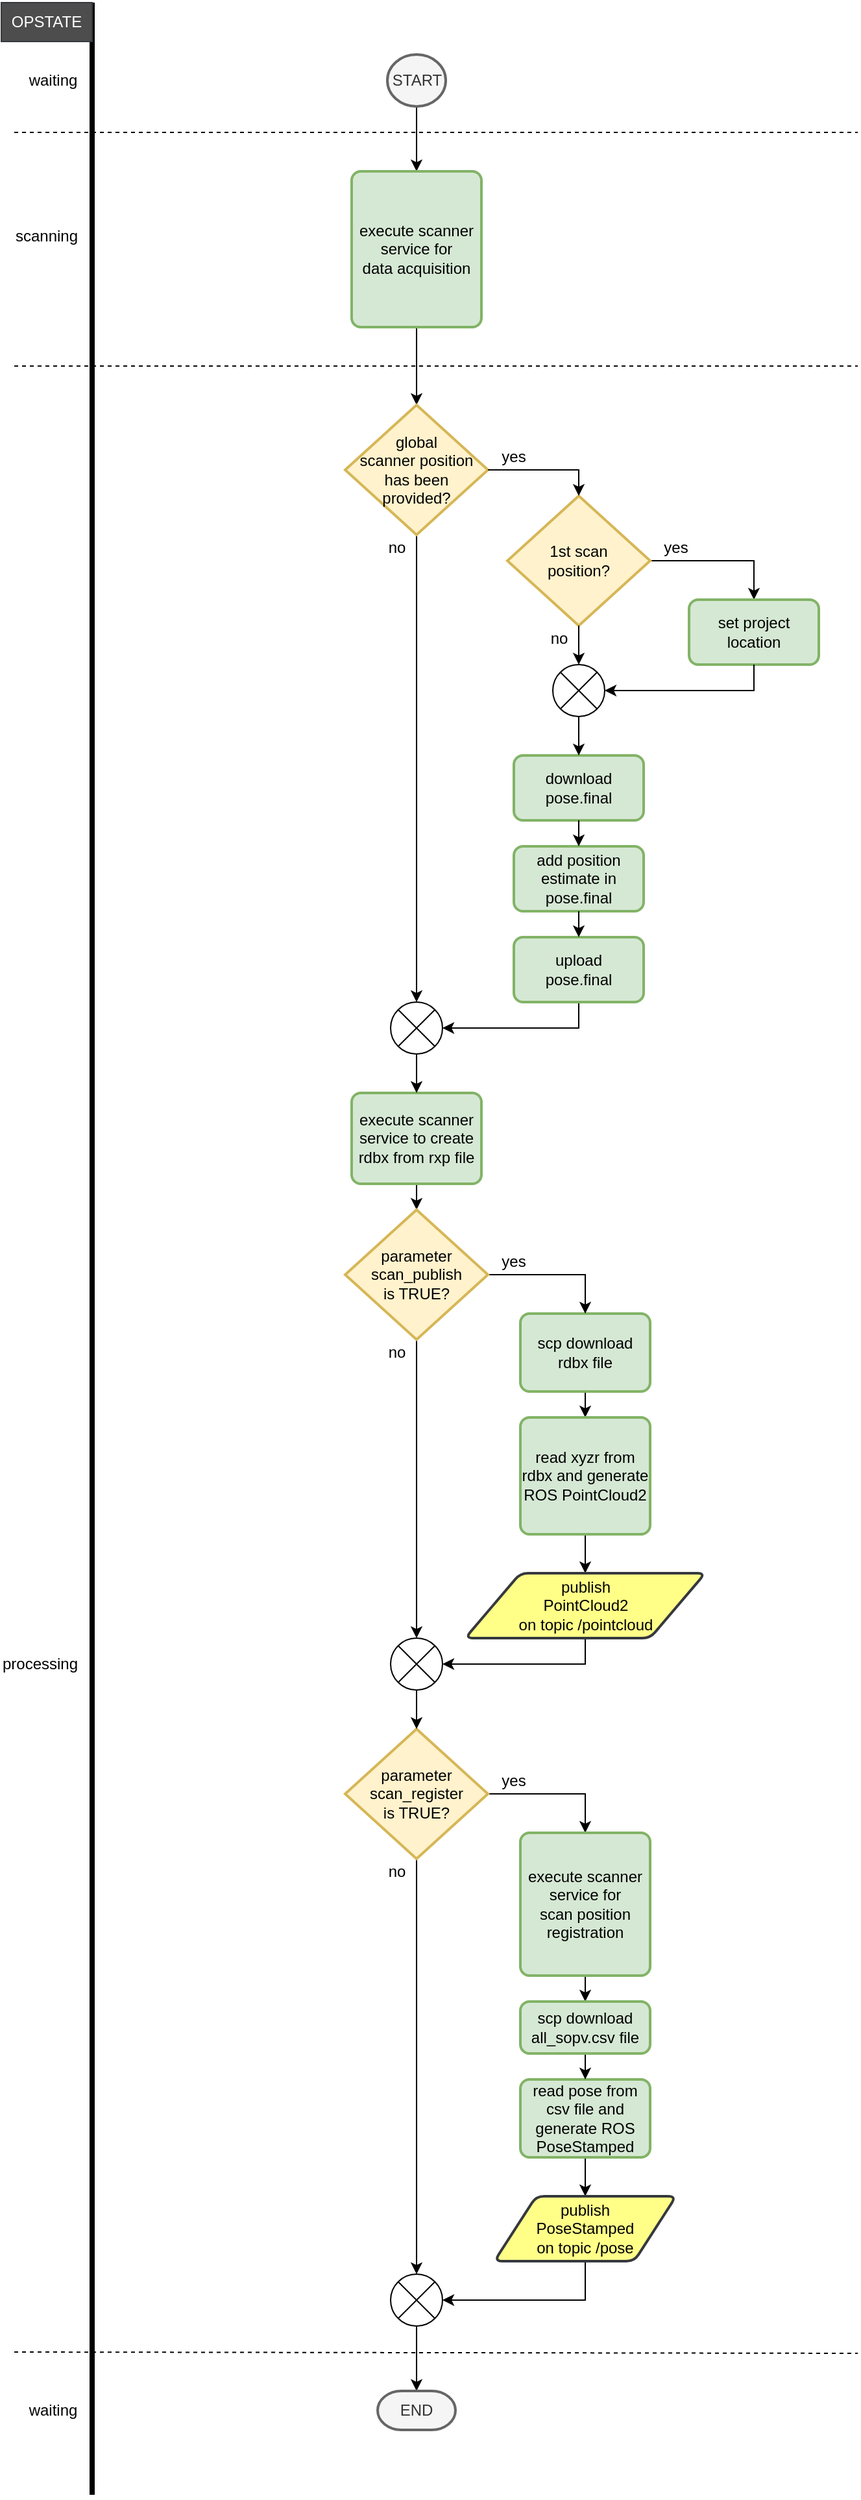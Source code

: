 <mxfile version="14.8.3" type="device"><diagram id="L-ac1V6uCMlE7A0UwQhm" name="Page-1"><mxGraphModel dx="1350" dy="1834" grid="1" gridSize="10" guides="1" tooltips="1" connect="1" arrows="1" fold="1" page="1" pageScale="1" pageWidth="850" pageHeight="1100" math="0" shadow="0"><root><mxCell id="0"/><mxCell id="1" parent="0"/><mxCell id="gOBOTy9Ccnl3EeP2-DtQ-20" style="edgeStyle=orthogonalEdgeStyle;rounded=0;orthogonalLoop=1;jettySize=auto;html=1;exitX=0.5;exitY=1;exitDx=0;exitDy=0;exitPerimeter=0;entryX=0.5;entryY=0;entryDx=0;entryDy=0;" parent="1" source="gOBOTy9Ccnl3EeP2-DtQ-2" target="gOBOTy9Ccnl3EeP2-DtQ-5" edge="1"><mxGeometry relative="1" as="geometry"/></mxCell><mxCell id="gOBOTy9Ccnl3EeP2-DtQ-22" style="edgeStyle=orthogonalEdgeStyle;rounded=0;orthogonalLoop=1;jettySize=auto;html=1;exitX=0.5;exitY=1;exitDx=0;exitDy=0;entryX=0.5;entryY=0;entryDx=0;entryDy=0;entryPerimeter=0;" parent="1" source="gOBOTy9Ccnl3EeP2-DtQ-5" target="nqqQM-Y9jwDl7XzDDWRx-6" edge="1"><mxGeometry relative="1" as="geometry"><mxPoint x="420" y="-20" as="targetPoint"/></mxGeometry></mxCell><mxCell id="gOBOTy9Ccnl3EeP2-DtQ-5" value="&lt;div&gt;execute scanner service for &lt;br&gt;&lt;/div&gt;&lt;div&gt;data acquisition&lt;/div&gt;" style="rounded=1;whiteSpace=wrap;html=1;absoluteArcSize=1;arcSize=14;strokeWidth=2;fillColor=#d5e8d4;strokeColor=#82b366;" parent="1" vertex="1"><mxGeometry x="370" y="-310" width="100" height="120" as="geometry"/></mxCell><mxCell id="gOBOTy9Ccnl3EeP2-DtQ-6" value="" style="endArrow=none;html=1;strokeWidth=4;entryX=1;entryY=0;entryDx=0;entryDy=0;" parent="1" edge="1" target="gOBOTy9Ccnl3EeP2-DtQ-68"><mxGeometry width="50" height="50" relative="1" as="geometry"><mxPoint x="170" y="1480" as="sourcePoint"/><mxPoint x="170" y="110" as="targetPoint"/></mxGeometry></mxCell><mxCell id="gOBOTy9Ccnl3EeP2-DtQ-9" value="waiting" style="text;html=1;strokeColor=none;fillColor=none;align=center;verticalAlign=middle;whiteSpace=wrap;rounded=0;" parent="1" vertex="1"><mxGeometry x="120" y="-390" width="40" height="20" as="geometry"/></mxCell><mxCell id="gOBOTy9Ccnl3EeP2-DtQ-10" value="scanning" style="text;html=1;strokeColor=none;fillColor=none;align=center;verticalAlign=middle;whiteSpace=wrap;rounded=0;" parent="1" vertex="1"><mxGeometry x="110" y="-270" width="50" height="20" as="geometry"/></mxCell><mxCell id="gOBOTy9Ccnl3EeP2-DtQ-23" style="edgeStyle=orthogonalEdgeStyle;rounded=0;orthogonalLoop=1;jettySize=auto;html=1;exitX=0.5;exitY=1;exitDx=0;exitDy=0;entryX=0.5;entryY=0;entryDx=0;entryDy=0;entryPerimeter=0;" parent="1" source="gOBOTy9Ccnl3EeP2-DtQ-11" target="gOBOTy9Ccnl3EeP2-DtQ-14" edge="1"><mxGeometry relative="1" as="geometry"/></mxCell><mxCell id="gOBOTy9Ccnl3EeP2-DtQ-11" value="&lt;div&gt;execute scanner service to create rdbx from rxp file&lt;/div&gt;" style="rounded=1;whiteSpace=wrap;html=1;absoluteArcSize=1;arcSize=14;strokeWidth=2;fillColor=#d5e8d4;strokeColor=#82b366;" parent="1" vertex="1"><mxGeometry x="370" y="400" width="100" height="70" as="geometry"/></mxCell><mxCell id="gOBOTy9Ccnl3EeP2-DtQ-27" style="edgeStyle=orthogonalEdgeStyle;rounded=0;orthogonalLoop=1;jettySize=auto;html=1;exitX=0.5;exitY=1;exitDx=0;exitDy=0;entryX=0.5;entryY=0;entryDx=0;entryDy=0;" parent="1" source="gOBOTy9Ccnl3EeP2-DtQ-12" target="gOBOTy9Ccnl3EeP2-DtQ-15" edge="1"><mxGeometry relative="1" as="geometry"/></mxCell><mxCell id="gOBOTy9Ccnl3EeP2-DtQ-12" value="&lt;div&gt;scp download &lt;br&gt;&lt;/div&gt;&lt;div&gt;rdbx file&lt;br&gt;&lt;/div&gt;" style="rounded=1;whiteSpace=wrap;html=1;absoluteArcSize=1;arcSize=14;strokeWidth=2;fillColor=#d5e8d4;strokeColor=#82b366;" parent="1" vertex="1"><mxGeometry x="500" y="570" width="100" height="60" as="geometry"/></mxCell><mxCell id="gOBOTy9Ccnl3EeP2-DtQ-24" style="edgeStyle=orthogonalEdgeStyle;rounded=0;orthogonalLoop=1;jettySize=auto;html=1;exitX=1;exitY=0.5;exitDx=0;exitDy=0;exitPerimeter=0;entryX=0.5;entryY=0;entryDx=0;entryDy=0;" parent="1" source="gOBOTy9Ccnl3EeP2-DtQ-14" target="gOBOTy9Ccnl3EeP2-DtQ-12" edge="1"><mxGeometry relative="1" as="geometry"/></mxCell><mxCell id="gOBOTy9Ccnl3EeP2-DtQ-25" style="edgeStyle=orthogonalEdgeStyle;rounded=0;orthogonalLoop=1;jettySize=auto;html=1;exitX=0.5;exitY=1;exitDx=0;exitDy=0;exitPerimeter=0;" parent="1" source="gOBOTy9Ccnl3EeP2-DtQ-14" target="gOBOTy9Ccnl3EeP2-DtQ-44" edge="1"><mxGeometry relative="1" as="geometry"><mxPoint x="420" y="860" as="targetPoint"/></mxGeometry></mxCell><mxCell id="gOBOTy9Ccnl3EeP2-DtQ-14" value="&lt;div&gt;parameter&lt;/div&gt;&lt;div&gt;scan_publish&lt;/div&gt;&lt;div&gt;is TRUE?&lt;br&gt;&lt;/div&gt;" style="strokeWidth=2;html=1;shape=mxgraph.flowchart.decision;whiteSpace=wrap;fillColor=#fff2cc;strokeColor=#d6b656;" parent="1" vertex="1"><mxGeometry x="365" y="490" width="110" height="100" as="geometry"/></mxCell><mxCell id="gOBOTy9Ccnl3EeP2-DtQ-28" style="edgeStyle=orthogonalEdgeStyle;rounded=0;orthogonalLoop=1;jettySize=auto;html=1;exitX=0.5;exitY=1;exitDx=0;exitDy=0;entryX=0.5;entryY=0;entryDx=0;entryDy=0;" parent="1" source="gOBOTy9Ccnl3EeP2-DtQ-15" target="gOBOTy9Ccnl3EeP2-DtQ-63" edge="1"><mxGeometry relative="1" as="geometry"><mxPoint x="550" y="760" as="targetPoint"/></mxGeometry></mxCell><mxCell id="gOBOTy9Ccnl3EeP2-DtQ-15" value="&lt;div&gt;read xyzr from rdbx and generate&lt;br&gt;&lt;/div&gt;&lt;div&gt;ROS PointCloud2&lt;br&gt;&lt;/div&gt;" style="rounded=1;whiteSpace=wrap;html=1;absoluteArcSize=1;arcSize=14;strokeWidth=2;fillColor=#d5e8d4;strokeColor=#82b366;" parent="1" vertex="1"><mxGeometry x="500" y="650" width="100" height="90" as="geometry"/></mxCell><mxCell id="gOBOTy9Ccnl3EeP2-DtQ-26" style="edgeStyle=orthogonalEdgeStyle;rounded=0;orthogonalLoop=1;jettySize=auto;html=1;exitX=0.5;exitY=1;exitDx=0;exitDy=0;entryX=1;entryY=0.5;entryDx=0;entryDy=0;entryPerimeter=0;" parent="1" source="gOBOTy9Ccnl3EeP2-DtQ-63" target="gOBOTy9Ccnl3EeP2-DtQ-44" edge="1"><mxGeometry relative="1" as="geometry"><mxPoint x="550" y="760" as="sourcePoint"/><mxPoint x="470" y="905" as="targetPoint"/><Array as="points"><mxPoint x="550" y="810"/><mxPoint x="550" y="840"/></Array></mxGeometry></mxCell><mxCell id="gOBOTy9Ccnl3EeP2-DtQ-17" value="" style="endArrow=none;dashed=1;html=1;" parent="1" edge="1"><mxGeometry width="50" height="50" relative="1" as="geometry"><mxPoint x="110" y="-160" as="sourcePoint"/><mxPoint x="760" y="-160" as="targetPoint"/></mxGeometry></mxCell><mxCell id="gOBOTy9Ccnl3EeP2-DtQ-30" value="processing" style="text;html=1;strokeColor=none;fillColor=none;align=center;verticalAlign=middle;whiteSpace=wrap;rounded=0;" parent="1" vertex="1"><mxGeometry x="100" y="830" width="60" height="20" as="geometry"/></mxCell><mxCell id="gOBOTy9Ccnl3EeP2-DtQ-46" style="edgeStyle=orthogonalEdgeStyle;rounded=0;orthogonalLoop=1;jettySize=auto;html=1;exitX=1;exitY=0.5;exitDx=0;exitDy=0;exitPerimeter=0;entryX=0.5;entryY=0;entryDx=0;entryDy=0;" parent="1" source="gOBOTy9Ccnl3EeP2-DtQ-31" target="gOBOTy9Ccnl3EeP2-DtQ-33" edge="1"><mxGeometry relative="1" as="geometry"/></mxCell><mxCell id="gOBOTy9Ccnl3EeP2-DtQ-51" style="edgeStyle=orthogonalEdgeStyle;rounded=0;orthogonalLoop=1;jettySize=auto;html=1;exitX=0.5;exitY=1;exitDx=0;exitDy=0;exitPerimeter=0;entryX=0.5;entryY=0;entryDx=0;entryDy=0;entryPerimeter=0;" parent="1" source="gOBOTy9Ccnl3EeP2-DtQ-31" target="gOBOTy9Ccnl3EeP2-DtQ-50" edge="1"><mxGeometry relative="1" as="geometry"/></mxCell><mxCell id="gOBOTy9Ccnl3EeP2-DtQ-31" value="&lt;div&gt;parameter&lt;/div&gt;&lt;div&gt;scan_register&lt;/div&gt;&lt;div&gt;is TRUE?&lt;br&gt;&lt;/div&gt;" style="strokeWidth=2;html=1;shape=mxgraph.flowchart.decision;whiteSpace=wrap;fillColor=#fff2cc;strokeColor=#d6b656;" parent="1" vertex="1"><mxGeometry x="365" y="890" width="110" height="100" as="geometry"/></mxCell><mxCell id="gOBOTy9Ccnl3EeP2-DtQ-47" style="edgeStyle=orthogonalEdgeStyle;rounded=0;orthogonalLoop=1;jettySize=auto;html=1;exitX=0.5;exitY=1;exitDx=0;exitDy=0;entryX=0.5;entryY=0;entryDx=0;entryDy=0;" parent="1" source="gOBOTy9Ccnl3EeP2-DtQ-33" target="gOBOTy9Ccnl3EeP2-DtQ-38" edge="1"><mxGeometry relative="1" as="geometry"/></mxCell><mxCell id="gOBOTy9Ccnl3EeP2-DtQ-33" value="&lt;div&gt;&lt;br&gt;&lt;/div&gt;&lt;div&gt;execute scanner service for &lt;br&gt;&lt;/div&gt;&lt;div&gt;scan position registration&lt;/div&gt;&lt;div&gt;&lt;br&gt;&lt;/div&gt;" style="rounded=1;whiteSpace=wrap;html=1;absoluteArcSize=1;arcSize=14;strokeWidth=2;fillColor=#d5e8d4;strokeColor=#82b366;" parent="1" vertex="1"><mxGeometry x="500" y="970" width="100" height="110" as="geometry"/></mxCell><mxCell id="gOBOTy9Ccnl3EeP2-DtQ-49" style="edgeStyle=orthogonalEdgeStyle;rounded=0;orthogonalLoop=1;jettySize=auto;html=1;exitX=0.5;exitY=1;exitDx=0;exitDy=0;entryX=0.5;entryY=0;entryDx=0;entryDy=0;" parent="1" source="gOBOTy9Ccnl3EeP2-DtQ-36" target="gOBOTy9Ccnl3EeP2-DtQ-65" edge="1"><mxGeometry relative="1" as="geometry"><mxPoint x="550" y="1240" as="targetPoint"/></mxGeometry></mxCell><mxCell id="gOBOTy9Ccnl3EeP2-DtQ-36" value="&lt;div&gt;read pose from &lt;br&gt;&lt;/div&gt;&lt;div&gt;csv file and generate ROS PoseStamped&lt;br&gt;&lt;/div&gt;" style="rounded=1;whiteSpace=wrap;html=1;absoluteArcSize=1;arcSize=14;strokeWidth=2;fillColor=#d5e8d4;strokeColor=#82b366;" parent="1" vertex="1"><mxGeometry x="500" y="1160" width="100" height="60" as="geometry"/></mxCell><mxCell id="gOBOTy9Ccnl3EeP2-DtQ-52" style="edgeStyle=orthogonalEdgeStyle;rounded=0;orthogonalLoop=1;jettySize=auto;html=1;exitX=0.5;exitY=1;exitDx=0;exitDy=0;entryX=1;entryY=0.5;entryDx=0;entryDy=0;entryPerimeter=0;" parent="1" source="gOBOTy9Ccnl3EeP2-DtQ-65" target="gOBOTy9Ccnl3EeP2-DtQ-50" edge="1"><mxGeometry relative="1" as="geometry"><mxPoint x="550" y="1290" as="sourcePoint"/></mxGeometry></mxCell><mxCell id="gOBOTy9Ccnl3EeP2-DtQ-48" style="edgeStyle=orthogonalEdgeStyle;rounded=0;orthogonalLoop=1;jettySize=auto;html=1;exitX=0.5;exitY=1;exitDx=0;exitDy=0;entryX=0.5;entryY=0;entryDx=0;entryDy=0;" parent="1" source="gOBOTy9Ccnl3EeP2-DtQ-38" target="gOBOTy9Ccnl3EeP2-DtQ-36" edge="1"><mxGeometry relative="1" as="geometry"/></mxCell><mxCell id="gOBOTy9Ccnl3EeP2-DtQ-38" value="&lt;div&gt;scp download &lt;br&gt;&lt;/div&gt;&lt;div&gt;all_sopv.csv file&lt;br&gt;&lt;/div&gt;" style="rounded=1;whiteSpace=wrap;html=1;absoluteArcSize=1;arcSize=14;strokeWidth=2;fillColor=#d5e8d4;strokeColor=#82b366;" parent="1" vertex="1"><mxGeometry x="500" y="1100" width="100" height="40" as="geometry"/></mxCell><mxCell id="gOBOTy9Ccnl3EeP2-DtQ-41" value="waiting" style="text;html=1;strokeColor=none;fillColor=none;align=center;verticalAlign=middle;whiteSpace=wrap;rounded=0;" parent="1" vertex="1"><mxGeometry x="120" y="1405" width="40" height="20" as="geometry"/></mxCell><mxCell id="gOBOTy9Ccnl3EeP2-DtQ-45" style="edgeStyle=orthogonalEdgeStyle;rounded=0;orthogonalLoop=1;jettySize=auto;html=1;exitX=0.5;exitY=1;exitDx=0;exitDy=0;exitPerimeter=0;entryX=0.5;entryY=0;entryDx=0;entryDy=0;entryPerimeter=0;" parent="1" source="gOBOTy9Ccnl3EeP2-DtQ-44" target="gOBOTy9Ccnl3EeP2-DtQ-31" edge="1"><mxGeometry relative="1" as="geometry"/></mxCell><mxCell id="gOBOTy9Ccnl3EeP2-DtQ-44" value="" style="verticalLabelPosition=bottom;verticalAlign=top;html=1;shape=mxgraph.flowchart.or;" parent="1" vertex="1"><mxGeometry x="400" y="820" width="40" height="40" as="geometry"/></mxCell><mxCell id="gOBOTy9Ccnl3EeP2-DtQ-57" style="edgeStyle=orthogonalEdgeStyle;rounded=0;orthogonalLoop=1;jettySize=auto;html=1;exitX=0.5;exitY=1;exitDx=0;exitDy=0;exitPerimeter=0;entryX=0.5;entryY=0;entryDx=0;entryDy=0;entryPerimeter=0;" parent="1" source="gOBOTy9Ccnl3EeP2-DtQ-50" target="gOBOTy9Ccnl3EeP2-DtQ-55" edge="1"><mxGeometry relative="1" as="geometry"/></mxCell><mxCell id="gOBOTy9Ccnl3EeP2-DtQ-50" value="" style="verticalLabelPosition=bottom;verticalAlign=top;html=1;shape=mxgraph.flowchart.or;" parent="1" vertex="1"><mxGeometry x="400" y="1310" width="40" height="40" as="geometry"/></mxCell><mxCell id="gOBOTy9Ccnl3EeP2-DtQ-53" value="" style="endArrow=none;dashed=1;html=1;" parent="1" edge="1"><mxGeometry width="50" height="50" relative="1" as="geometry"><mxPoint x="110" y="1370" as="sourcePoint"/><mxPoint x="760" y="1371" as="targetPoint"/></mxGeometry></mxCell><mxCell id="gOBOTy9Ccnl3EeP2-DtQ-55" value="END" style="strokeWidth=2;html=1;shape=mxgraph.flowchart.terminator;whiteSpace=wrap;fillColor=#f5f5f5;strokeColor=#666666;fontColor=#333333;" parent="1" vertex="1"><mxGeometry x="390" y="1400" width="60" height="30" as="geometry"/></mxCell><mxCell id="gOBOTy9Ccnl3EeP2-DtQ-2" value="START" style="strokeWidth=2;html=1;shape=mxgraph.flowchart.start_2;whiteSpace=wrap;fillColor=#f5f5f5;strokeColor=#666666;fontColor=#333333;" parent="1" vertex="1"><mxGeometry x="397.5" y="-400" width="45" height="40" as="geometry"/></mxCell><mxCell id="gOBOTy9Ccnl3EeP2-DtQ-60" value="" style="endArrow=none;dashed=1;html=1;" parent="1" edge="1"><mxGeometry width="50" height="50" relative="1" as="geometry"><mxPoint x="110" y="-340" as="sourcePoint"/><mxPoint x="760" y="-340" as="targetPoint"/></mxGeometry></mxCell><mxCell id="gOBOTy9Ccnl3EeP2-DtQ-63" value="&lt;div&gt;publish&lt;/div&gt;&lt;div&gt;PointCloud2&lt;/div&gt;&lt;div&gt;on topic /pointcloud&lt;br&gt;&lt;/div&gt;" style="shape=parallelogram;html=1;strokeWidth=2;perimeter=parallelogramPerimeter;whiteSpace=wrap;rounded=1;arcSize=12;size=0.23;fillColor=#ffff88;strokeColor=#36393d;" parent="1" vertex="1"><mxGeometry x="457.5" y="770" width="185" height="50" as="geometry"/></mxCell><mxCell id="gOBOTy9Ccnl3EeP2-DtQ-65" value="&lt;div&gt;publish&lt;/div&gt;&lt;div&gt;PoseStamped &lt;br&gt;&lt;/div&gt;&lt;div&gt;on topic /pose&lt;br&gt;&lt;/div&gt;" style="shape=parallelogram;html=1;strokeWidth=2;perimeter=parallelogramPerimeter;whiteSpace=wrap;rounded=1;arcSize=12;size=0.23;fillColor=#ffff88;strokeColor=#36393d;" parent="1" vertex="1"><mxGeometry x="480" y="1250" width="140" height="50" as="geometry"/></mxCell><mxCell id="gOBOTy9Ccnl3EeP2-DtQ-68" value="OPSTATE" style="rounded=0;whiteSpace=wrap;html=1;strokeColor=#36393d;fillColor=#4D4D4D;fontColor=#FFFFFF;" parent="1" vertex="1"><mxGeometry x="100" y="-440" width="70" height="30" as="geometry"/></mxCell><mxCell id="nqqQM-Y9jwDl7XzDDWRx-1" value="add position estimate in pose.final" style="rounded=1;whiteSpace=wrap;html=1;absoluteArcSize=1;arcSize=14;strokeWidth=2;fillColor=#d5e8d4;strokeColor=#82b366;" vertex="1" parent="1"><mxGeometry x="495" y="210" width="100" height="50" as="geometry"/></mxCell><mxCell id="nqqQM-Y9jwDl7XzDDWRx-4" style="edgeStyle=orthogonalEdgeStyle;rounded=0;orthogonalLoop=1;jettySize=auto;html=1;exitX=1;exitY=0.5;exitDx=0;exitDy=0;exitPerimeter=0;startArrow=none;entryX=0.5;entryY=0;entryDx=0;entryDy=0;" edge="1" source="nqqQM-Y9jwDl7XzDDWRx-17" target="nqqQM-Y9jwDl7XzDDWRx-19" parent="1"><mxGeometry relative="1" as="geometry"><mxPoint x="545" y="-60" as="targetPoint"/></mxGeometry></mxCell><mxCell id="nqqQM-Y9jwDl7XzDDWRx-5" style="edgeStyle=orthogonalEdgeStyle;rounded=0;orthogonalLoop=1;jettySize=auto;html=1;exitX=0.5;exitY=1;exitDx=0;exitDy=0;exitPerimeter=0;" edge="1" source="nqqQM-Y9jwDl7XzDDWRx-6" target="nqqQM-Y9jwDl7XzDDWRx-10" parent="1"><mxGeometry relative="1" as="geometry"><mxPoint x="420" y="520" as="targetPoint"/></mxGeometry></mxCell><mxCell id="nqqQM-Y9jwDl7XzDDWRx-6" value="&lt;div&gt;global &lt;br&gt;&lt;/div&gt;&lt;div&gt;scanner position has been&lt;/div&gt;&lt;div&gt;provided?&lt;/div&gt;" style="strokeWidth=2;html=1;shape=mxgraph.flowchart.decision;whiteSpace=wrap;fillColor=#fff2cc;strokeColor=#d6b656;" vertex="1" parent="1"><mxGeometry x="365" y="-130" width="110" height="100" as="geometry"/></mxCell><mxCell id="nqqQM-Y9jwDl7XzDDWRx-9" style="edgeStyle=orthogonalEdgeStyle;rounded=0;orthogonalLoop=1;jettySize=auto;html=1;exitX=0.5;exitY=1;exitDx=0;exitDy=0;entryX=1;entryY=0.5;entryDx=0;entryDy=0;entryPerimeter=0;" edge="1" source="nqqQM-Y9jwDl7XzDDWRx-14" target="nqqQM-Y9jwDl7XzDDWRx-10" parent="1"><mxGeometry relative="1" as="geometry"><mxPoint x="550" y="480" as="sourcePoint"/><mxPoint x="470" y="565" as="targetPoint"/><Array as="points"><mxPoint x="545" y="350"/></Array></mxGeometry></mxCell><mxCell id="nqqQM-Y9jwDl7XzDDWRx-10" value="" style="verticalLabelPosition=bottom;verticalAlign=top;html=1;shape=mxgraph.flowchart.or;" vertex="1" parent="1"><mxGeometry x="400" y="330" width="40" height="40" as="geometry"/></mxCell><mxCell id="nqqQM-Y9jwDl7XzDDWRx-12" style="edgeStyle=orthogonalEdgeStyle;rounded=0;orthogonalLoop=1;jettySize=auto;html=1;exitX=0.5;exitY=1;exitDx=0;exitDy=0;exitPerimeter=0;" edge="1" parent="1" source="nqqQM-Y9jwDl7XzDDWRx-10"><mxGeometry relative="1" as="geometry"><mxPoint x="430" y="480" as="sourcePoint"/><mxPoint x="420" y="400" as="targetPoint"/></mxGeometry></mxCell><mxCell id="nqqQM-Y9jwDl7XzDDWRx-13" value="&lt;div&gt;download&lt;/div&gt;&lt;div&gt;pose.final&lt;br&gt;&lt;/div&gt;" style="rounded=1;whiteSpace=wrap;html=1;absoluteArcSize=1;arcSize=14;strokeWidth=2;fillColor=#d5e8d4;strokeColor=#82b366;" vertex="1" parent="1"><mxGeometry x="495" y="140" width="100" height="50" as="geometry"/></mxCell><mxCell id="nqqQM-Y9jwDl7XzDDWRx-14" value="&lt;div&gt;upload&lt;/div&gt;&lt;div&gt;pose.final&lt;br&gt;&lt;/div&gt;" style="rounded=1;whiteSpace=wrap;html=1;absoluteArcSize=1;arcSize=14;strokeWidth=2;fillColor=#d5e8d4;strokeColor=#82b366;" vertex="1" parent="1"><mxGeometry x="495" y="280" width="100" height="50" as="geometry"/></mxCell><mxCell id="nqqQM-Y9jwDl7XzDDWRx-15" style="edgeStyle=orthogonalEdgeStyle;rounded=0;orthogonalLoop=1;jettySize=auto;html=1;exitX=0.5;exitY=1;exitDx=0;exitDy=0;entryX=0.5;entryY=0;entryDx=0;entryDy=0;" edge="1" parent="1" source="nqqQM-Y9jwDl7XzDDWRx-13" target="nqqQM-Y9jwDl7XzDDWRx-1"><mxGeometry relative="1" as="geometry"><mxPoint x="430" y="410" as="sourcePoint"/><mxPoint x="545" y="190" as="targetPoint"/></mxGeometry></mxCell><mxCell id="nqqQM-Y9jwDl7XzDDWRx-16" style="edgeStyle=orthogonalEdgeStyle;rounded=0;orthogonalLoop=1;jettySize=auto;html=1;exitX=0.5;exitY=1;exitDx=0;exitDy=0;entryX=0.5;entryY=0;entryDx=0;entryDy=0;" edge="1" parent="1" source="nqqQM-Y9jwDl7XzDDWRx-1" target="nqqQM-Y9jwDl7XzDDWRx-14"><mxGeometry relative="1" as="geometry"><mxPoint x="440" y="420" as="sourcePoint"/><mxPoint x="545" y="270" as="targetPoint"/></mxGeometry></mxCell><mxCell id="nqqQM-Y9jwDl7XzDDWRx-17" value="&lt;div&gt;1st scan &lt;br&gt;&lt;/div&gt;&lt;div&gt;position?&lt;/div&gt;" style="strokeWidth=2;html=1;shape=mxgraph.flowchart.decision;whiteSpace=wrap;fillColor=#fff2cc;strokeColor=#d6b656;" vertex="1" parent="1"><mxGeometry x="490" y="-60" width="110" height="100" as="geometry"/></mxCell><mxCell id="nqqQM-Y9jwDl7XzDDWRx-19" value="set project location" style="rounded=1;whiteSpace=wrap;html=1;absoluteArcSize=1;arcSize=14;strokeWidth=2;fillColor=#d5e8d4;strokeColor=#82b366;" vertex="1" parent="1"><mxGeometry x="630" y="20" width="100" height="50" as="geometry"/></mxCell><mxCell id="nqqQM-Y9jwDl7XzDDWRx-20" value="" style="verticalLabelPosition=bottom;verticalAlign=top;html=1;shape=mxgraph.flowchart.or;" vertex="1" parent="1"><mxGeometry x="525" y="70" width="40" height="40" as="geometry"/></mxCell><mxCell id="nqqQM-Y9jwDl7XzDDWRx-21" value="" style="endArrow=classic;html=1;exitX=1;exitY=0.5;exitDx=0;exitDy=0;exitPerimeter=0;entryX=0.5;entryY=0;entryDx=0;entryDy=0;entryPerimeter=0;rounded=0;" edge="1" parent="1" source="nqqQM-Y9jwDl7XzDDWRx-6" target="nqqQM-Y9jwDl7XzDDWRx-17"><mxGeometry width="50" height="50" relative="1" as="geometry"><mxPoint x="400" y="140" as="sourcePoint"/><mxPoint x="450" y="90" as="targetPoint"/><Array as="points"><mxPoint x="545" y="-80"/></Array></mxGeometry></mxCell><mxCell id="nqqQM-Y9jwDl7XzDDWRx-22" value="" style="endArrow=classic;html=1;rounded=0;entryX=1;entryY=0.5;entryDx=0;entryDy=0;entryPerimeter=0;exitX=0.5;exitY=1;exitDx=0;exitDy=0;" edge="1" parent="1" source="nqqQM-Y9jwDl7XzDDWRx-19" target="nqqQM-Y9jwDl7XzDDWRx-20"><mxGeometry width="50" height="50" relative="1" as="geometry"><mxPoint x="680" y="60" as="sourcePoint"/><mxPoint x="570" y="100" as="targetPoint"/><Array as="points"><mxPoint x="680" y="90"/></Array></mxGeometry></mxCell><mxCell id="nqqQM-Y9jwDl7XzDDWRx-23" value="" style="endArrow=classic;html=1;exitX=0.5;exitY=1;exitDx=0;exitDy=0;exitPerimeter=0;" edge="1" parent="1" source="nqqQM-Y9jwDl7XzDDWRx-17" target="nqqQM-Y9jwDl7XzDDWRx-20"><mxGeometry width="50" height="50" relative="1" as="geometry"><mxPoint x="400" y="140" as="sourcePoint"/><mxPoint x="450" y="90" as="targetPoint"/></mxGeometry></mxCell><mxCell id="nqqQM-Y9jwDl7XzDDWRx-24" value="" style="endArrow=classic;html=1;exitX=0.5;exitY=1;exitDx=0;exitDy=0;exitPerimeter=0;entryX=0.5;entryY=0;entryDx=0;entryDy=0;" edge="1" parent="1" source="nqqQM-Y9jwDl7XzDDWRx-20" target="nqqQM-Y9jwDl7XzDDWRx-13"><mxGeometry width="50" height="50" relative="1" as="geometry"><mxPoint x="400" y="140" as="sourcePoint"/><mxPoint x="450" y="90" as="targetPoint"/></mxGeometry></mxCell><mxCell id="nqqQM-Y9jwDl7XzDDWRx-25" value="yes" style="text;html=1;strokeColor=none;fillColor=none;align=center;verticalAlign=middle;whiteSpace=wrap;rounded=0;" vertex="1" parent="1"><mxGeometry x="475" y="520" width="40" height="20" as="geometry"/></mxCell><mxCell id="nqqQM-Y9jwDl7XzDDWRx-26" value="yes" style="text;html=1;strokeColor=none;fillColor=none;align=center;verticalAlign=middle;whiteSpace=wrap;rounded=0;" vertex="1" parent="1"><mxGeometry x="475" y="920" width="40" height="20" as="geometry"/></mxCell><mxCell id="nqqQM-Y9jwDl7XzDDWRx-27" value="yes" style="text;html=1;strokeColor=none;fillColor=none;align=center;verticalAlign=middle;whiteSpace=wrap;rounded=0;" vertex="1" parent="1"><mxGeometry x="600" y="-30" width="40" height="20" as="geometry"/></mxCell><mxCell id="nqqQM-Y9jwDl7XzDDWRx-28" value="yes" style="text;html=1;strokeColor=none;fillColor=none;align=center;verticalAlign=middle;whiteSpace=wrap;rounded=0;" vertex="1" parent="1"><mxGeometry x="475" y="-100" width="40" height="20" as="geometry"/></mxCell><mxCell id="nqqQM-Y9jwDl7XzDDWRx-29" value="no" style="text;html=1;strokeColor=none;fillColor=none;align=center;verticalAlign=middle;whiteSpace=wrap;rounded=0;" vertex="1" parent="1"><mxGeometry x="385" y="-30" width="40" height="20" as="geometry"/></mxCell><mxCell id="nqqQM-Y9jwDl7XzDDWRx-30" value="no" style="text;html=1;strokeColor=none;fillColor=none;align=center;verticalAlign=middle;whiteSpace=wrap;rounded=0;" vertex="1" parent="1"><mxGeometry x="510" y="40" width="40" height="20" as="geometry"/></mxCell><mxCell id="nqqQM-Y9jwDl7XzDDWRx-31" value="no" style="text;html=1;strokeColor=none;fillColor=none;align=center;verticalAlign=middle;whiteSpace=wrap;rounded=0;" vertex="1" parent="1"><mxGeometry x="385" y="590" width="40" height="20" as="geometry"/></mxCell><mxCell id="nqqQM-Y9jwDl7XzDDWRx-32" value="no" style="text;html=1;strokeColor=none;fillColor=none;align=center;verticalAlign=middle;whiteSpace=wrap;rounded=0;" vertex="1" parent="1"><mxGeometry x="385" y="990" width="40" height="20" as="geometry"/></mxCell></root></mxGraphModel></diagram></mxfile>